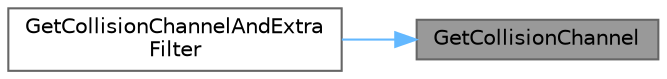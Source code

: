 digraph "GetCollisionChannel"
{
 // INTERACTIVE_SVG=YES
 // LATEX_PDF_SIZE
  bgcolor="transparent";
  edge [fontname=Helvetica,fontsize=10,labelfontname=Helvetica,labelfontsize=10];
  node [fontname=Helvetica,fontsize=10,shape=box,height=0.2,width=0.4];
  rankdir="RL";
  Node1 [id="Node000001",label="GetCollisionChannel",height=0.2,width=0.4,color="gray40", fillcolor="grey60", style="filled", fontcolor="black",tooltip=" "];
  Node1 -> Node2 [id="edge1_Node000001_Node000002",dir="back",color="steelblue1",style="solid",tooltip=" "];
  Node2 [id="Node000002",label="GetCollisionChannelAndExtra\lFilter",height=0.2,width=0.4,color="grey40", fillcolor="white", style="filled",URL="$de/d03/PhysicsFiltering_8h.html#a7f7a4da2343a895eba7cf752a54e2135",tooltip=" "];
}
